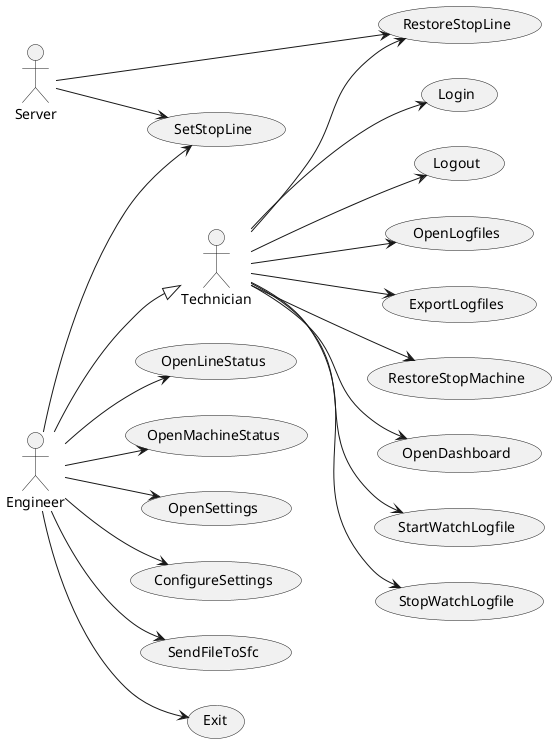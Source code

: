 @startuml useCases
left to right direction

:Server:
:Engineer:
:Technician:

:Server: --> (SetStopLine)
:Server: --> (RestoreStopLine)

:Engineer: --> (OpenLineStatus)
:Engineer: --> (OpenMachineStatus)
:Engineer: --> (SetStopLine)

:Engineer: --> (OpenSettings)
:Engineer: --> (ConfigureSettings)
:Engineer: --> (SendFileToSfc)
:Engineer: --> (Exit)

:Technician: --> (Login)
:Technician: --> (Logout)
:Technician: --> (OpenLogfiles)
:Technician: --> (ExportLogfiles)
:Technician: --> (RestoreStopLine)
:Technician: --> (RestoreStopMachine)
:Technician: --> (OpenDashboard)
:Technician: --> (StartWatchLogfile)
:Technician: --> (StopWatchLogfile)
:Engineer: --|> :Technician:
@enduml